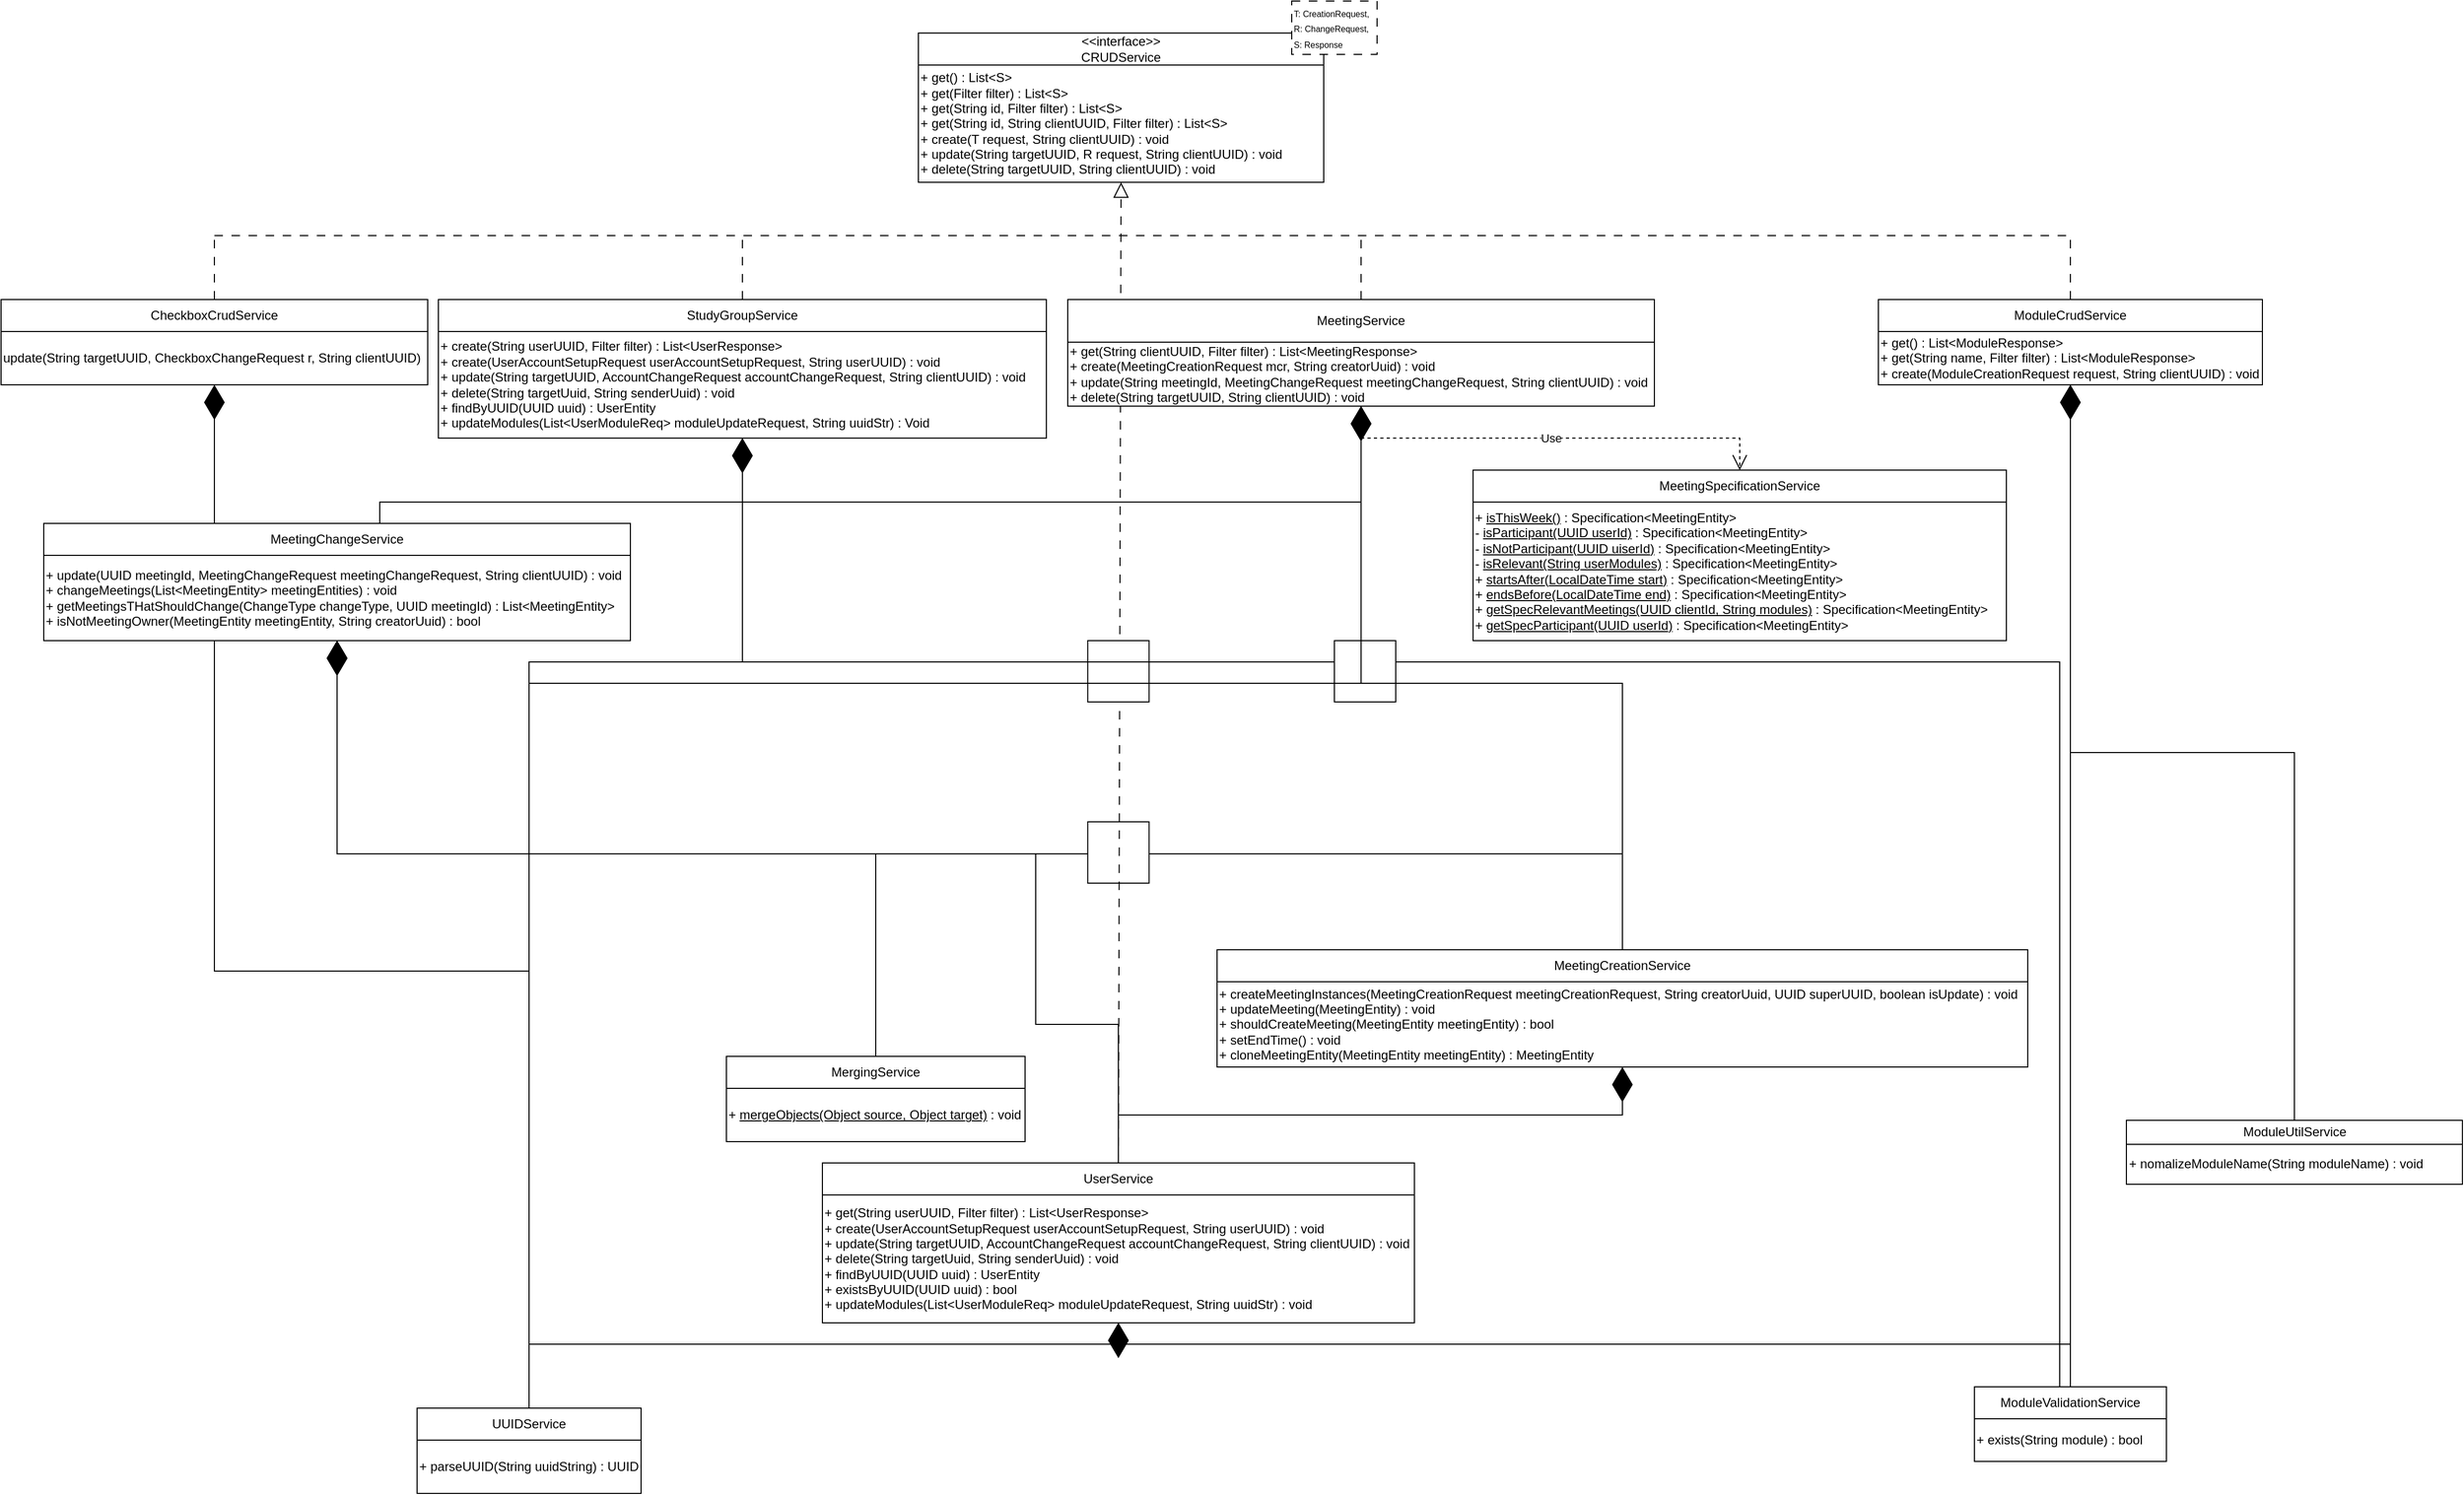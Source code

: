<mxfile version="28.1.0">
  <diagram name="Page-1" id="Wb9xQbWfAqhpM8xDHhzu">
    <mxGraphModel dx="371" dy="1775" grid="1" gridSize="10" guides="1" tooltips="1" connect="1" arrows="1" fold="1" page="1" pageScale="1" pageWidth="850" pageHeight="1100" math="0" shadow="0">
      <root>
        <mxCell id="0" />
        <mxCell id="1" parent="0" />
        <mxCell id="gH4AjbBdYl6rl5vNR-rD-138" value="" style="endArrow=diamondThin;endFill=1;endSize=30;html=1;rounded=0;exitX=0.5;exitY=0;exitDx=0;exitDy=0;entryX=0.5;entryY=1;entryDx=0;entryDy=0;startArrow=none;startFill=0;startSize=30;edgeStyle=orthogonalEdgeStyle;" edge="1" parent="1" source="gH4AjbBdYl6rl5vNR-rD-198" target="gH4AjbBdYl6rl5vNR-rD-202">
          <mxGeometry width="160" relative="1" as="geometry">
            <mxPoint x="1410" y="840" as="sourcePoint" />
            <mxPoint x="1877" y="760" as="targetPoint" />
            <Array as="points">
              <mxPoint x="1590" y="660" />
              <mxPoint x="385" y="660" />
            </Array>
          </mxGeometry>
        </mxCell>
        <mxCell id="gH4AjbBdYl6rl5vNR-rD-139" value="" style="whiteSpace=wrap;html=1;aspect=fixed;" vertex="1" parent="1">
          <mxGeometry x="1088.75" y="630" width="57.5" height="57.5" as="geometry" />
        </mxCell>
        <mxCell id="gH4AjbBdYl6rl5vNR-rD-140" value="" style="group" vertex="1" connectable="0" parent="1">
          <mxGeometry x="930" y="-140" width="430" height="170" as="geometry" />
        </mxCell>
        <mxCell id="gH4AjbBdYl6rl5vNR-rD-141" value="" style="group" vertex="1" connectable="0" parent="gH4AjbBdYl6rl5vNR-rD-140">
          <mxGeometry y="30" width="380" height="140" as="geometry" />
        </mxCell>
        <mxCell id="gH4AjbBdYl6rl5vNR-rD-142" value="&lt;div&gt;&amp;lt;&amp;lt;interface&amp;gt;&amp;gt;&lt;/div&gt;&lt;div&gt;CRUDService&lt;/div&gt;" style="rounded=0;whiteSpace=wrap;html=1;movable=1;resizable=1;rotatable=1;deletable=1;editable=1;locked=0;connectable=1;" vertex="1" parent="gH4AjbBdYl6rl5vNR-rD-141">
          <mxGeometry width="380" height="30" as="geometry" />
        </mxCell>
        <mxCell id="gH4AjbBdYl6rl5vNR-rD-143" value="&lt;div&gt;+ get() : List&amp;lt;S&amp;gt;&lt;/div&gt;&lt;div&gt;+ get(Filter filter)&amp;nbsp;: List&amp;lt;S&amp;gt;&lt;/div&gt;&lt;div&gt;+ get(String id, Filter filter)&amp;nbsp;: List&amp;lt;S&amp;gt;&lt;/div&gt;&lt;div&gt;+ get(String id, String clientUUID, Filter filter)&amp;nbsp;: List&amp;lt;S&amp;gt;&lt;/div&gt;&lt;div&gt;+ create(T request, String clientUUID)&amp;nbsp;: void&lt;/div&gt;&lt;div&gt;+ update(String targetUUID, R request, String clientUUID)&amp;nbsp;: void&lt;/div&gt;&lt;div&gt;+ delete(String targetUUID, String clientUUID)&amp;nbsp;: void&lt;/div&gt;" style="rounded=0;whiteSpace=wrap;html=1;align=left;movable=1;resizable=1;rotatable=1;deletable=1;editable=1;locked=0;connectable=1;" vertex="1" parent="gH4AjbBdYl6rl5vNR-rD-141">
          <mxGeometry y="30" width="380" height="110" as="geometry" />
        </mxCell>
        <mxCell id="gH4AjbBdYl6rl5vNR-rD-144" value="&lt;div align=&quot;left&quot;&gt;&lt;font style=&quot;font-size: 8px;&quot;&gt;T: CreationRequest,&lt;/font&gt;&lt;/div&gt;&lt;div align=&quot;left&quot;&gt;&lt;font style=&quot;font-size: 8px;&quot;&gt;R: ChangeRequest,&lt;/font&gt;&lt;/div&gt;&lt;div align=&quot;left&quot;&gt;&lt;font style=&quot;font-size: 8px;&quot;&gt;S: Response&lt;/font&gt;&lt;/div&gt;" style="rounded=0;whiteSpace=wrap;html=1;align=left;dashed=1;dashPattern=8 8;" vertex="1" parent="gH4AjbBdYl6rl5vNR-rD-140">
          <mxGeometry x="350" width="80" height="50" as="geometry" />
        </mxCell>
        <mxCell id="gH4AjbBdYl6rl5vNR-rD-146" value="" style="group" vertex="1" connectable="0" parent="1">
          <mxGeometry x="70" y="140" width="400" height="80" as="geometry" />
        </mxCell>
        <mxCell id="gH4AjbBdYl6rl5vNR-rD-147" value="CheckboxCrudService" style="rounded=0;whiteSpace=wrap;html=1;" vertex="1" parent="gH4AjbBdYl6rl5vNR-rD-146">
          <mxGeometry width="400" height="30" as="geometry" />
        </mxCell>
        <mxCell id="gH4AjbBdYl6rl5vNR-rD-148" value="update(String targetUUID, CheckboxChangeRequest r, String clientUUID)" style="html=1;whiteSpace=wrap;align=left;" vertex="1" parent="gH4AjbBdYl6rl5vNR-rD-146">
          <mxGeometry y="30" width="400" height="50" as="geometry" />
        </mxCell>
        <mxCell id="gH4AjbBdYl6rl5vNR-rD-150" value="" style="endArrow=diamondThin;endFill=1;endSize=30;html=1;rounded=0;exitX=0.5;exitY=0;exitDx=0;exitDy=0;entryX=0.5;entryY=1;entryDx=0;entryDy=0;startArrow=none;startFill=0;startSize=30;edgeStyle=orthogonalEdgeStyle;" edge="1" parent="1" source="gH4AjbBdYl6rl5vNR-rD-201" target="gH4AjbBdYl6rl5vNR-rD-188">
          <mxGeometry width="160" relative="1" as="geometry">
            <mxPoint x="880" y="570" as="sourcePoint" />
            <mxPoint x="1020" y="500" as="targetPoint" />
            <Array as="points">
              <mxPoint x="425" y="330" />
              <mxPoint x="1345" y="330" />
            </Array>
          </mxGeometry>
        </mxCell>
        <mxCell id="gH4AjbBdYl6rl5vNR-rD-151" value="" style="group" vertex="1" connectable="0" parent="1">
          <mxGeometry x="840" y="950" width="555" height="150" as="geometry" />
        </mxCell>
        <mxCell id="gH4AjbBdYl6rl5vNR-rD-152" value="UserService" style="rounded=0;whiteSpace=wrap;html=1;" vertex="1" parent="gH4AjbBdYl6rl5vNR-rD-151">
          <mxGeometry width="555" height="30" as="geometry" />
        </mxCell>
        <mxCell id="gH4AjbBdYl6rl5vNR-rD-153" value="&lt;div&gt;+ get(String userUUID, Filter filter) : List&amp;lt;UserResponse&amp;gt;&lt;/div&gt;&lt;div&gt;+ create(UserAccountSetupRequest userAccountSetupRequest, String userUUID) : void&lt;/div&gt;&lt;div&gt;+ update(String targetUUID, AccountChangeRequest accountChangeRequest, String clientUUID) : void&lt;/div&gt;&lt;div&gt;+ delete(String targetUuid, String senderUuid) : void&lt;/div&gt;&lt;div&gt;+ findByUUID(UUID uuid) : UserEntity&lt;/div&gt;&lt;div&gt;+ existsByUUID(UUID uuid) : bool&lt;/div&gt;&lt;div&gt;+ updateModules(List&amp;lt;UserModuleReq&amp;gt; moduleUpdateRequest, String uuidStr) : void&lt;/div&gt;" style="html=1;whiteSpace=wrap;align=left;" vertex="1" parent="gH4AjbBdYl6rl5vNR-rD-151">
          <mxGeometry y="30" width="555" height="120" as="geometry" />
        </mxCell>
        <mxCell id="gH4AjbBdYl6rl5vNR-rD-154" value="" style="endArrow=diamondThin;endFill=1;endSize=30;html=1;rounded=0;exitX=0.5;exitY=0;exitDx=0;exitDy=0;entryX=0.5;entryY=1;entryDx=0;entryDy=0;startArrow=none;startFill=0;startSize=30;edgeStyle=orthogonalEdgeStyle;" edge="1" parent="1" source="gH4AjbBdYl6rl5vNR-rD-152" target="gH4AjbBdYl6rl5vNR-rD-202">
          <mxGeometry width="160" relative="1" as="geometry">
            <mxPoint x="1680" y="660" as="sourcePoint" />
            <mxPoint x="1100" y="520" as="targetPoint" />
            <Array as="points">
              <mxPoint x="1117" y="820" />
              <mxPoint x="1040" y="820" />
              <mxPoint x="1040" y="660" />
              <mxPoint x="385" y="660" />
            </Array>
          </mxGeometry>
        </mxCell>
        <mxCell id="gH4AjbBdYl6rl5vNR-rD-155" value="" style="endArrow=diamondThin;endFill=1;endSize=30;html=1;rounded=0;exitX=0.5;exitY=0;exitDx=0;exitDy=0;entryX=0.5;entryY=1;entryDx=0;entryDy=0;startArrow=none;startFill=0;startSize=30;edgeStyle=orthogonalEdgeStyle;" edge="1" parent="1" source="gH4AjbBdYl6rl5vNR-rD-152" target="gH4AjbBdYl6rl5vNR-rD-199">
          <mxGeometry width="160" relative="1" as="geometry">
            <mxPoint x="1610" y="880" as="sourcePoint" />
            <mxPoint x="1030" y="740" as="targetPoint" />
          </mxGeometry>
        </mxCell>
        <mxCell id="gH4AjbBdYl6rl5vNR-rD-156" value="" style="group" vertex="1" connectable="0" parent="1">
          <mxGeometry x="1920" y="1160" width="180" height="70" as="geometry" />
        </mxCell>
        <mxCell id="gH4AjbBdYl6rl5vNR-rD-157" value="ModuleValidationService" style="rounded=0;whiteSpace=wrap;html=1;" vertex="1" parent="gH4AjbBdYl6rl5vNR-rD-156">
          <mxGeometry width="180" height="30" as="geometry" />
        </mxCell>
        <mxCell id="gH4AjbBdYl6rl5vNR-rD-158" value="+ exists(String module) : bool" style="html=1;whiteSpace=wrap;align=left;" vertex="1" parent="gH4AjbBdYl6rl5vNR-rD-156">
          <mxGeometry y="30" width="180" height="40" as="geometry" />
        </mxCell>
        <mxCell id="gH4AjbBdYl6rl5vNR-rD-159" value="" style="endArrow=diamondThin;endFill=1;endSize=30;html=1;rounded=0;exitX=0.5;exitY=0;exitDx=0;exitDy=0;entryX=0.5;entryY=1;entryDx=0;entryDy=0;startArrow=none;startFill=0;startSize=30;edgeStyle=orthogonalEdgeStyle;" edge="1" parent="1" source="gH4AjbBdYl6rl5vNR-rD-157" target="gH4AjbBdYl6rl5vNR-rD-153">
          <mxGeometry width="160" relative="1" as="geometry">
            <mxPoint x="1280" y="995" as="sourcePoint" />
            <mxPoint x="1607" y="910" as="targetPoint" />
            <Array as="points">
              <mxPoint x="2010" y="1120" />
              <mxPoint x="1117" y="1120" />
            </Array>
          </mxGeometry>
        </mxCell>
        <mxCell id="gH4AjbBdYl6rl5vNR-rD-160" value="" style="group" vertex="1" connectable="0" parent="1">
          <mxGeometry x="1450" y="300" width="500" height="160" as="geometry" />
        </mxCell>
        <mxCell id="gH4AjbBdYl6rl5vNR-rD-161" value="&lt;div&gt;MeetingSpecificationService&lt;/div&gt;" style="rounded=0;whiteSpace=wrap;html=1;" vertex="1" parent="gH4AjbBdYl6rl5vNR-rD-160">
          <mxGeometry width="500" height="30" as="geometry" />
        </mxCell>
        <mxCell id="gH4AjbBdYl6rl5vNR-rD-162" value="&lt;div&gt;+ &lt;u&gt;isThisWeek()&lt;/u&gt; : Specification&amp;lt;MeetingEntity&amp;gt;&lt;/div&gt;&lt;div&gt;- &lt;u&gt;isParticipant(UUID userId)&lt;/u&gt; : Specification&amp;lt;MeetingEntity&amp;gt;&lt;/div&gt;&lt;div&gt;- &lt;u&gt;isNotParticipant(UUID uiserId)&lt;/u&gt; : Specification&amp;lt;MeetingEntity&amp;gt;&lt;/div&gt;&lt;div&gt;-&amp;nbsp;&lt;u&gt;isRelevant(String userModules)&lt;/u&gt; : Specification&amp;lt;MeetingEntity&amp;gt;&lt;/div&gt;&lt;div&gt;+ &lt;u&gt;startsAfter(LocalDateTime start)&lt;/u&gt; : Specification&amp;lt;MeetingEntity&amp;gt;&lt;/div&gt;&lt;div&gt;+ &lt;u&gt;endsBefore(LocalDateTime end)&lt;/u&gt; : Specification&amp;lt;MeetingEntity&amp;gt;&lt;/div&gt;&lt;div&gt;+ &lt;u&gt;getSpecRelevantMeetings(UUID clientId, String modules)&lt;/u&gt; : Specification&amp;lt;MeetingEntity&amp;gt;&lt;/div&gt;&lt;div&gt;+ &lt;u&gt;getSpecParticipant(UUID userId)&lt;/u&gt; : Specification&amp;lt;MeetingEntity&amp;gt;&lt;/div&gt;" style="html=1;whiteSpace=wrap;align=left;" vertex="1" parent="gH4AjbBdYl6rl5vNR-rD-160">
          <mxGeometry y="30" width="500" height="130" as="geometry" />
        </mxCell>
        <mxCell id="gH4AjbBdYl6rl5vNR-rD-163" value="Use" style="endArrow=open;endSize=12;dashed=1;html=1;rounded=0;entryX=0.5;entryY=0;entryDx=0;entryDy=0;exitX=0.5;exitY=1;exitDx=0;exitDy=0;edgeStyle=orthogonalEdgeStyle;" edge="1" parent="1" source="gH4AjbBdYl6rl5vNR-rD-188" target="gH4AjbBdYl6rl5vNR-rD-161">
          <mxGeometry width="160" relative="1" as="geometry">
            <mxPoint x="370" y="710" as="sourcePoint" />
            <mxPoint x="530" y="710" as="targetPoint" />
          </mxGeometry>
        </mxCell>
        <mxCell id="gH4AjbBdYl6rl5vNR-rD-164" value="" style="endArrow=block;endFill=0;endSize=12;html=1;rounded=0;exitX=0.5;exitY=0;exitDx=0;exitDy=0;entryX=0.5;entryY=1;entryDx=0;entryDy=0;dashed=1;dashPattern=8 8;" edge="1" parent="1" source="gH4AjbBdYl6rl5vNR-rD-152" target="gH4AjbBdYl6rl5vNR-rD-143">
          <mxGeometry width="160" relative="1" as="geometry">
            <mxPoint x="955" y="1060" as="sourcePoint" />
            <mxPoint x="390" y="870" as="targetPoint" />
          </mxGeometry>
        </mxCell>
        <mxCell id="gH4AjbBdYl6rl5vNR-rD-166" value="" style="whiteSpace=wrap;html=1;aspect=fixed;" vertex="1" parent="1">
          <mxGeometry x="1088.75" y="460" width="57.5" height="57.5" as="geometry" />
        </mxCell>
        <mxCell id="gH4AjbBdYl6rl5vNR-rD-167" value="" style="endArrow=diamondThin;endFill=1;endSize=30;html=1;rounded=0;exitX=0.5;exitY=0;exitDx=0;exitDy=0;entryX=0.5;entryY=1;entryDx=0;entryDy=0;startArrow=none;startFill=0;startSize=30;edgeStyle=orthogonalEdgeStyle;" edge="1" parent="1" source="gH4AjbBdYl6rl5vNR-rD-157" target="gH4AjbBdYl6rl5vNR-rD-185">
          <mxGeometry width="160" relative="1" as="geometry">
            <mxPoint x="640" y="1080" as="sourcePoint" />
            <mxPoint x="640" y="1030" as="targetPoint" />
            <Array as="points">
              <mxPoint x="2000" y="1160" />
              <mxPoint x="2000" y="480" />
              <mxPoint x="765" y="480" />
            </Array>
          </mxGeometry>
        </mxCell>
        <mxCell id="gH4AjbBdYl6rl5vNR-rD-168" value="" style="whiteSpace=wrap;html=1;aspect=fixed;" vertex="1" parent="1">
          <mxGeometry x="1320" y="460" width="57.5" height="57.5" as="geometry" />
        </mxCell>
        <mxCell id="gH4AjbBdYl6rl5vNR-rD-169" value="" style="endArrow=diamondThin;endFill=1;endSize=30;html=1;rounded=0;exitX=0.5;exitY=0;exitDx=0;exitDy=0;entryX=0.5;entryY=1;entryDx=0;entryDy=0;startArrow=none;startFill=0;startSize=30;edgeStyle=orthogonalEdgeStyle;" edge="1" parent="1" source="gH4AjbBdYl6rl5vNR-rD-195" target="gH4AjbBdYl6rl5vNR-rD-202">
          <mxGeometry width="160" relative="1" as="geometry">
            <mxPoint x="1540" y="820" as="sourcePoint" />
            <mxPoint x="1947" y="660" as="targetPoint" />
            <Array as="points">
              <mxPoint x="890" y="660" />
              <mxPoint x="385" y="660" />
            </Array>
          </mxGeometry>
        </mxCell>
        <mxCell id="gH4AjbBdYl6rl5vNR-rD-170" value="" style="endArrow=diamondThin;endFill=1;endSize=30;html=1;rounded=0;exitX=0.5;exitY=0;exitDx=0;exitDy=0;entryX=0.5;entryY=1;entryDx=0;entryDy=0;startArrow=none;startFill=0;startSize=30;edgeStyle=orthogonalEdgeStyle;" edge="1" parent="1" source="gH4AjbBdYl6rl5vNR-rD-198" target="gH4AjbBdYl6rl5vNR-rD-188">
          <mxGeometry width="160" relative="1" as="geometry">
            <mxPoint x="810" y="540" as="sourcePoint" />
            <mxPoint x="970" y="540" as="targetPoint" />
            <Array as="points">
              <mxPoint x="1590" y="500" />
              <mxPoint x="1345" y="500" />
            </Array>
          </mxGeometry>
        </mxCell>
        <mxCell id="gH4AjbBdYl6rl5vNR-rD-172" value="" style="group" vertex="1" connectable="0" parent="1">
          <mxGeometry x="1830" y="140" width="360" height="80" as="geometry" />
        </mxCell>
        <mxCell id="gH4AjbBdYl6rl5vNR-rD-173" value="ModuleCrudService" style="rounded=0;whiteSpace=wrap;html=1;" vertex="1" parent="gH4AjbBdYl6rl5vNR-rD-172">
          <mxGeometry width="360" height="30" as="geometry" />
        </mxCell>
        <mxCell id="gH4AjbBdYl6rl5vNR-rD-174" value="&lt;div&gt;+ get() : List&amp;lt;ModuleResponse&amp;gt;&lt;/div&gt;&lt;div&gt;+ get(String name, Filter filter) : List&amp;lt;ModuleResponse&amp;gt;&lt;/div&gt;&lt;div&gt;+ create(ModuleCreationRequest request, String clientUUID) : void&lt;/div&gt;" style="html=1;whiteSpace=wrap;align=left;" vertex="1" parent="gH4AjbBdYl6rl5vNR-rD-172">
          <mxGeometry y="30" width="360" height="50" as="geometry" />
        </mxCell>
        <mxCell id="gH4AjbBdYl6rl5vNR-rD-175" value="" style="endArrow=diamondThin;endFill=1;endSize=30;html=1;rounded=0;exitX=0.5;exitY=0;exitDx=0;exitDy=0;entryX=0.5;entryY=1;entryDx=0;entryDy=0;startArrow=none;startFill=0;startSize=30;edgeStyle=orthogonalEdgeStyle;" edge="1" parent="1" source="gH4AjbBdYl6rl5vNR-rD-157" target="gH4AjbBdYl6rl5vNR-rD-174">
          <mxGeometry width="160" relative="1" as="geometry">
            <mxPoint x="2160" y="1000" as="sourcePoint" />
            <mxPoint x="2160" y="950" as="targetPoint" />
            <Array as="points">
              <mxPoint x="2010" y="220" />
            </Array>
          </mxGeometry>
        </mxCell>
        <mxCell id="gH4AjbBdYl6rl5vNR-rD-176" value="" style="endArrow=diamondThin;endFill=1;endSize=30;html=1;rounded=0;exitX=0.5;exitY=0;exitDx=0;exitDy=0;entryX=0.5;entryY=1;entryDx=0;entryDy=0;startArrow=none;startFill=0;startSize=30;edgeStyle=orthogonalEdgeStyle;" edge="1" parent="1" source="gH4AjbBdYl6rl5vNR-rD-178" target="gH4AjbBdYl6rl5vNR-rD-174">
          <mxGeometry width="160" relative="1" as="geometry">
            <mxPoint x="2050" y="980" as="sourcePoint" />
            <mxPoint x="2050" y="930" as="targetPoint" />
            <Array as="points">
              <mxPoint x="2220" y="565" />
              <mxPoint x="2010" y="565" />
              <mxPoint x="2010" y="220" />
            </Array>
          </mxGeometry>
        </mxCell>
        <mxCell id="gH4AjbBdYl6rl5vNR-rD-177" value="" style="group" vertex="1" connectable="0" parent="1">
          <mxGeometry x="2062.5" y="910" width="315" height="60" as="geometry" />
        </mxCell>
        <mxCell id="gH4AjbBdYl6rl5vNR-rD-178" value="ModuleUtilService" style="rounded=0;whiteSpace=wrap;html=1;" vertex="1" parent="gH4AjbBdYl6rl5vNR-rD-177">
          <mxGeometry width="315" height="22.5" as="geometry" />
        </mxCell>
        <mxCell id="gH4AjbBdYl6rl5vNR-rD-179" value="+ nomalizeModuleName(String moduleName) : void" style="html=1;whiteSpace=wrap;align=left;" vertex="1" parent="gH4AjbBdYl6rl5vNR-rD-177">
          <mxGeometry y="22.5" width="315" height="37.5" as="geometry" />
        </mxCell>
        <mxCell id="gH4AjbBdYl6rl5vNR-rD-180" value="" style="group" vertex="1" connectable="0" parent="1">
          <mxGeometry x="460" y="1180" width="210" height="80" as="geometry" />
        </mxCell>
        <mxCell id="gH4AjbBdYl6rl5vNR-rD-181" value="UUIDService" style="rounded=0;whiteSpace=wrap;html=1;" vertex="1" parent="gH4AjbBdYl6rl5vNR-rD-180">
          <mxGeometry width="210" height="30" as="geometry" />
        </mxCell>
        <mxCell id="gH4AjbBdYl6rl5vNR-rD-182" value="+ parseUUID(String uuidString) : UUID" style="html=1;whiteSpace=wrap;" vertex="1" parent="gH4AjbBdYl6rl5vNR-rD-180">
          <mxGeometry y="30" width="210" height="50" as="geometry" />
        </mxCell>
        <mxCell id="gH4AjbBdYl6rl5vNR-rD-183" value="" style="group" vertex="1" connectable="0" parent="1">
          <mxGeometry x="480" y="140" width="570" height="200" as="geometry" />
        </mxCell>
        <mxCell id="gH4AjbBdYl6rl5vNR-rD-184" value="StudyGroupService" style="rounded=0;whiteSpace=wrap;html=1;" vertex="1" parent="gH4AjbBdYl6rl5vNR-rD-183">
          <mxGeometry width="570" height="30" as="geometry" />
        </mxCell>
        <mxCell id="gH4AjbBdYl6rl5vNR-rD-185" value="&lt;div align=&quot;left&quot;&gt;+ create(String userUUID, Filter filter) : List&amp;lt;UserResponse&amp;gt;&lt;/div&gt;&lt;div align=&quot;left&quot;&gt;+ create(UserAccountSetupRequest userAccountSetupRequest, String userUUID) : void&lt;/div&gt;&lt;div align=&quot;left&quot;&gt;+ update(String targetUUID, AccountChangeRequest accountChangeRequest, String clientUUID) : void&lt;/div&gt;&lt;div align=&quot;left&quot;&gt;+ delete(String targetUuid, String senderUuid) : void&lt;/div&gt;&lt;div align=&quot;left&quot;&gt;+ findByUUID(UUID uuid) : UserEntity&lt;/div&gt;&lt;div align=&quot;left&quot;&gt;+ updateModules(List&amp;lt;UserModuleReq&amp;gt; moduleUpdateRequest, String uuidStr) : Void&lt;/div&gt;" style="html=1;whiteSpace=wrap;align=left;" vertex="1" parent="gH4AjbBdYl6rl5vNR-rD-183">
          <mxGeometry y="30" width="570" height="100" as="geometry" />
        </mxCell>
        <mxCell id="gH4AjbBdYl6rl5vNR-rD-186" value="" style="group" vertex="1" connectable="0" parent="1">
          <mxGeometry x="1070" y="140" width="550" height="100" as="geometry" />
        </mxCell>
        <mxCell id="gH4AjbBdYl6rl5vNR-rD-187" value="MeetingService" style="rounded=0;whiteSpace=wrap;html=1;" vertex="1" parent="gH4AjbBdYl6rl5vNR-rD-186">
          <mxGeometry width="550" height="40" as="geometry" />
        </mxCell>
        <mxCell id="gH4AjbBdYl6rl5vNR-rD-188" value="&lt;div&gt;+ get(String clientUUID, Filter filter) : List&amp;lt;MeetingResponse&amp;gt;&lt;/div&gt;&lt;div&gt;+ create(MeetingCreationRequest mcr, String creatorUuid) : void&lt;/div&gt;&lt;div&gt;+ update(String meetingId, MeetingChangeRequest meetingChangeRequest, String clientUUID)&amp;nbsp;: void&lt;/div&gt;&lt;div&gt;+ delete(String targetUUID, String clientUUID) : void&lt;/div&gt;" style="html=1;whiteSpace=wrap;align=left;" vertex="1" parent="gH4AjbBdYl6rl5vNR-rD-186">
          <mxGeometry y="40" width="550" height="60" as="geometry" />
        </mxCell>
        <mxCell id="gH4AjbBdYl6rl5vNR-rD-189" value="" style="endArrow=diamondThin;endFill=1;endSize=30;html=1;rounded=0;exitX=0.5;exitY=0;exitDx=0;exitDy=0;entryX=0.5;entryY=1;entryDx=0;entryDy=0;startArrow=none;startFill=0;startSize=30;edgeStyle=orthogonalEdgeStyle;" edge="1" parent="1" source="gH4AjbBdYl6rl5vNR-rD-181" target="gH4AjbBdYl6rl5vNR-rD-185">
          <mxGeometry width="160" relative="1" as="geometry">
            <mxPoint x="410" y="910" as="sourcePoint" />
            <mxPoint x="545" y="810" as="targetPoint" />
            <Array as="points">
              <mxPoint x="565" y="480" />
              <mxPoint x="765" y="480" />
            </Array>
          </mxGeometry>
        </mxCell>
        <mxCell id="gH4AjbBdYl6rl5vNR-rD-190" value="" style="endArrow=diamondThin;endFill=1;endSize=30;html=1;rounded=0;exitX=0.5;exitY=0;exitDx=0;exitDy=0;entryX=0.5;entryY=1;entryDx=0;entryDy=0;startArrow=none;startFill=0;startSize=30;edgeStyle=orthogonalEdgeStyle;" edge="1" parent="1" source="gH4AjbBdYl6rl5vNR-rD-181" target="gH4AjbBdYl6rl5vNR-rD-148">
          <mxGeometry width="160" relative="1" as="geometry">
            <mxPoint x="600" y="1070" as="sourcePoint" />
            <mxPoint x="735" y="970" as="targetPoint" />
            <Array as="points">
              <mxPoint x="565" y="770" />
              <mxPoint x="270" y="770" />
            </Array>
          </mxGeometry>
        </mxCell>
        <mxCell id="gH4AjbBdYl6rl5vNR-rD-191" value="" style="endArrow=diamondThin;endFill=1;endSize=30;html=1;rounded=0;exitX=0.5;exitY=0;exitDx=0;exitDy=0;entryX=0.5;entryY=1;entryDx=0;entryDy=0;startArrow=none;startFill=0;startSize=30;edgeStyle=orthogonalEdgeStyle;" edge="1" parent="1" source="gH4AjbBdYl6rl5vNR-rD-181" target="gH4AjbBdYl6rl5vNR-rD-202">
          <mxGeometry width="160" relative="1" as="geometry">
            <mxPoint x="600" y="990" as="sourcePoint" />
            <mxPoint x="735" y="890" as="targetPoint" />
            <Array as="points">
              <mxPoint x="565" y="660" />
              <mxPoint x="385" y="660" />
            </Array>
          </mxGeometry>
        </mxCell>
        <mxCell id="gH4AjbBdYl6rl5vNR-rD-192" value="" style="endArrow=diamondThin;endFill=1;endSize=30;html=1;rounded=0;exitX=0.5;exitY=0;exitDx=0;exitDy=0;entryX=0.5;entryY=1;entryDx=0;entryDy=0;startArrow=none;startFill=0;startSize=30;edgeStyle=orthogonalEdgeStyle;" edge="1" parent="1" source="gH4AjbBdYl6rl5vNR-rD-181" target="gH4AjbBdYl6rl5vNR-rD-188">
          <mxGeometry width="160" relative="1" as="geometry">
            <mxPoint x="680" y="1010" as="sourcePoint" />
            <mxPoint x="815" y="910" as="targetPoint" />
            <Array as="points">
              <mxPoint x="565" y="500" />
              <mxPoint x="1345" y="500" />
            </Array>
          </mxGeometry>
        </mxCell>
        <mxCell id="gH4AjbBdYl6rl5vNR-rD-193" value="" style="endArrow=diamondThin;endFill=1;endSize=30;html=1;rounded=0;exitX=0.5;exitY=0;exitDx=0;exitDy=0;entryX=0.5;entryY=1;entryDx=0;entryDy=0;startArrow=none;startFill=0;startSize=30;edgeStyle=orthogonalEdgeStyle;" edge="1" parent="1" source="gH4AjbBdYl6rl5vNR-rD-181" target="gH4AjbBdYl6rl5vNR-rD-153">
          <mxGeometry width="160" relative="1" as="geometry">
            <mxPoint x="590" y="1040" as="sourcePoint" />
            <mxPoint x="725" y="940" as="targetPoint" />
            <Array as="points">
              <mxPoint x="565" y="1120" />
              <mxPoint x="1117" y="1120" />
            </Array>
          </mxGeometry>
        </mxCell>
        <mxCell id="gH4AjbBdYl6rl5vNR-rD-194" value="" style="group" vertex="1" connectable="0" parent="1">
          <mxGeometry x="750" y="850" width="280" height="80" as="geometry" />
        </mxCell>
        <mxCell id="gH4AjbBdYl6rl5vNR-rD-195" value="MergingService" style="rounded=0;whiteSpace=wrap;html=1;" vertex="1" parent="gH4AjbBdYl6rl5vNR-rD-194">
          <mxGeometry width="280" height="30" as="geometry" />
        </mxCell>
        <mxCell id="gH4AjbBdYl6rl5vNR-rD-196" value="+ &lt;u&gt;mergeObjects(Object source, Object target)&lt;/u&gt; : void" style="html=1;whiteSpace=wrap;align=left;" vertex="1" parent="gH4AjbBdYl6rl5vNR-rD-194">
          <mxGeometry y="30" width="280" height="50" as="geometry" />
        </mxCell>
        <mxCell id="gH4AjbBdYl6rl5vNR-rD-197" value="" style="group" vertex="1" connectable="0" parent="1">
          <mxGeometry x="1210" y="750" width="760" height="110" as="geometry" />
        </mxCell>
        <mxCell id="gH4AjbBdYl6rl5vNR-rD-198" value="MeetingCreationService" style="rounded=0;whiteSpace=wrap;html=1;" vertex="1" parent="gH4AjbBdYl6rl5vNR-rD-197">
          <mxGeometry width="760" height="30" as="geometry" />
        </mxCell>
        <mxCell id="gH4AjbBdYl6rl5vNR-rD-199" value="&lt;div&gt;+ createMeetingInstances(MeetingCreationRequest meetingCreationRequest, String creatorUuid, UUID superUUID, boolean isUpdate) : void&lt;/div&gt;&lt;div&gt;+ updateMeeting(MeetingEntity) : void&lt;/div&gt;&lt;div&gt;+ shouldCreateMeeting(MeetingEntity meetingEntity) : bool&lt;/div&gt;&lt;div&gt;+ setEndTime() : void&lt;/div&gt;&lt;div&gt;+ cloneMeetingEntity(MeetingEntity meetingEntity) : MeetingEntity&lt;/div&gt;" style="html=1;whiteSpace=wrap;align=left;" vertex="1" parent="gH4AjbBdYl6rl5vNR-rD-197">
          <mxGeometry y="30" width="760" height="80" as="geometry" />
        </mxCell>
        <mxCell id="gH4AjbBdYl6rl5vNR-rD-200" value="" style="group" vertex="1" connectable="0" parent="1">
          <mxGeometry x="110" y="350" width="550" height="110" as="geometry" />
        </mxCell>
        <mxCell id="gH4AjbBdYl6rl5vNR-rD-201" value="MeetingChangeService" style="rounded=0;whiteSpace=wrap;html=1;" vertex="1" parent="gH4AjbBdYl6rl5vNR-rD-200">
          <mxGeometry width="550" height="30" as="geometry" />
        </mxCell>
        <mxCell id="gH4AjbBdYl6rl5vNR-rD-202" value="&lt;div&gt;+ update(UUID meetingId, MeetingChangeRequest meetingChangeRequest, String clientUUID) : void&lt;/div&gt;&lt;div&gt;+ changeMeetings(List&amp;lt;MeetingEntity&amp;gt; meetingEntities) : void&lt;/div&gt;&lt;div&gt;+ getMeetingsTHatShouldChange(ChangeType changeType, UUID meetingId) : List&amp;lt;MeetingEntity&amp;gt;&lt;/div&gt;&lt;div&gt;+ isNotMeetingOwner(MeetingEntity meetingEntity, String creatorUuid) : bool&lt;/div&gt;" style="html=1;whiteSpace=wrap;align=left;" vertex="1" parent="gH4AjbBdYl6rl5vNR-rD-200">
          <mxGeometry y="30" width="550" height="80" as="geometry" />
        </mxCell>
        <mxCell id="gH4AjbBdYl6rl5vNR-rD-203" value="" style="endArrow=none;html=1;rounded=0;dashed=1;dashPattern=8 8;" edge="1" parent="1">
          <mxGeometry width="50" height="50" relative="1" as="geometry">
            <mxPoint x="270" y="80" as="sourcePoint" />
            <mxPoint x="2010" y="80" as="targetPoint" />
          </mxGeometry>
        </mxCell>
        <mxCell id="gH4AjbBdYl6rl5vNR-rD-204" value="" style="endArrow=none;html=1;rounded=0;exitX=0.5;exitY=0;exitDx=0;exitDy=0;dashed=1;dashPattern=8 8;" edge="1" parent="1" source="gH4AjbBdYl6rl5vNR-rD-147">
          <mxGeometry width="50" height="50" relative="1" as="geometry">
            <mxPoint x="1090" y="300" as="sourcePoint" />
            <mxPoint x="270" y="80" as="targetPoint" />
          </mxGeometry>
        </mxCell>
        <mxCell id="gH4AjbBdYl6rl5vNR-rD-205" value="" style="endArrow=none;html=1;rounded=0;exitX=0.5;exitY=0;exitDx=0;exitDy=0;dashed=1;dashPattern=8 8;" edge="1" parent="1" source="gH4AjbBdYl6rl5vNR-rD-184">
          <mxGeometry width="50" height="50" relative="1" as="geometry">
            <mxPoint x="1090" y="300" as="sourcePoint" />
            <mxPoint x="765" y="80" as="targetPoint" />
          </mxGeometry>
        </mxCell>
        <mxCell id="gH4AjbBdYl6rl5vNR-rD-207" value="" style="endArrow=none;html=1;rounded=0;exitX=0.5;exitY=0;exitDx=0;exitDy=0;dashed=1;dashPattern=8 8;" edge="1" parent="1" source="gH4AjbBdYl6rl5vNR-rD-187">
          <mxGeometry width="50" height="50" relative="1" as="geometry">
            <mxPoint x="1500" y="300" as="sourcePoint" />
            <mxPoint x="1345" y="80" as="targetPoint" />
          </mxGeometry>
        </mxCell>
        <mxCell id="gH4AjbBdYl6rl5vNR-rD-208" value="" style="endArrow=none;html=1;rounded=0;dashed=1;dashPattern=8 8;" edge="1" parent="1" source="gH4AjbBdYl6rl5vNR-rD-173">
          <mxGeometry width="50" height="50" relative="1" as="geometry">
            <mxPoint x="1500" y="300" as="sourcePoint" />
            <mxPoint x="2010" y="80" as="targetPoint" />
          </mxGeometry>
        </mxCell>
      </root>
    </mxGraphModel>
  </diagram>
</mxfile>
